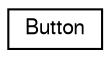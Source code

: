 digraph "Graphical Class Hierarchy"
{
  edge [fontname="FreeSans",fontsize="10",labelfontname="FreeSans",labelfontsize="10"];
  node [fontname="FreeSans",fontsize="10",shape=record];
  rankdir="LR";
  Node1 [label="Button",height=0.2,width=0.4,color="black", fillcolor="white", style="filled",URL="$class_button.html"];
}
